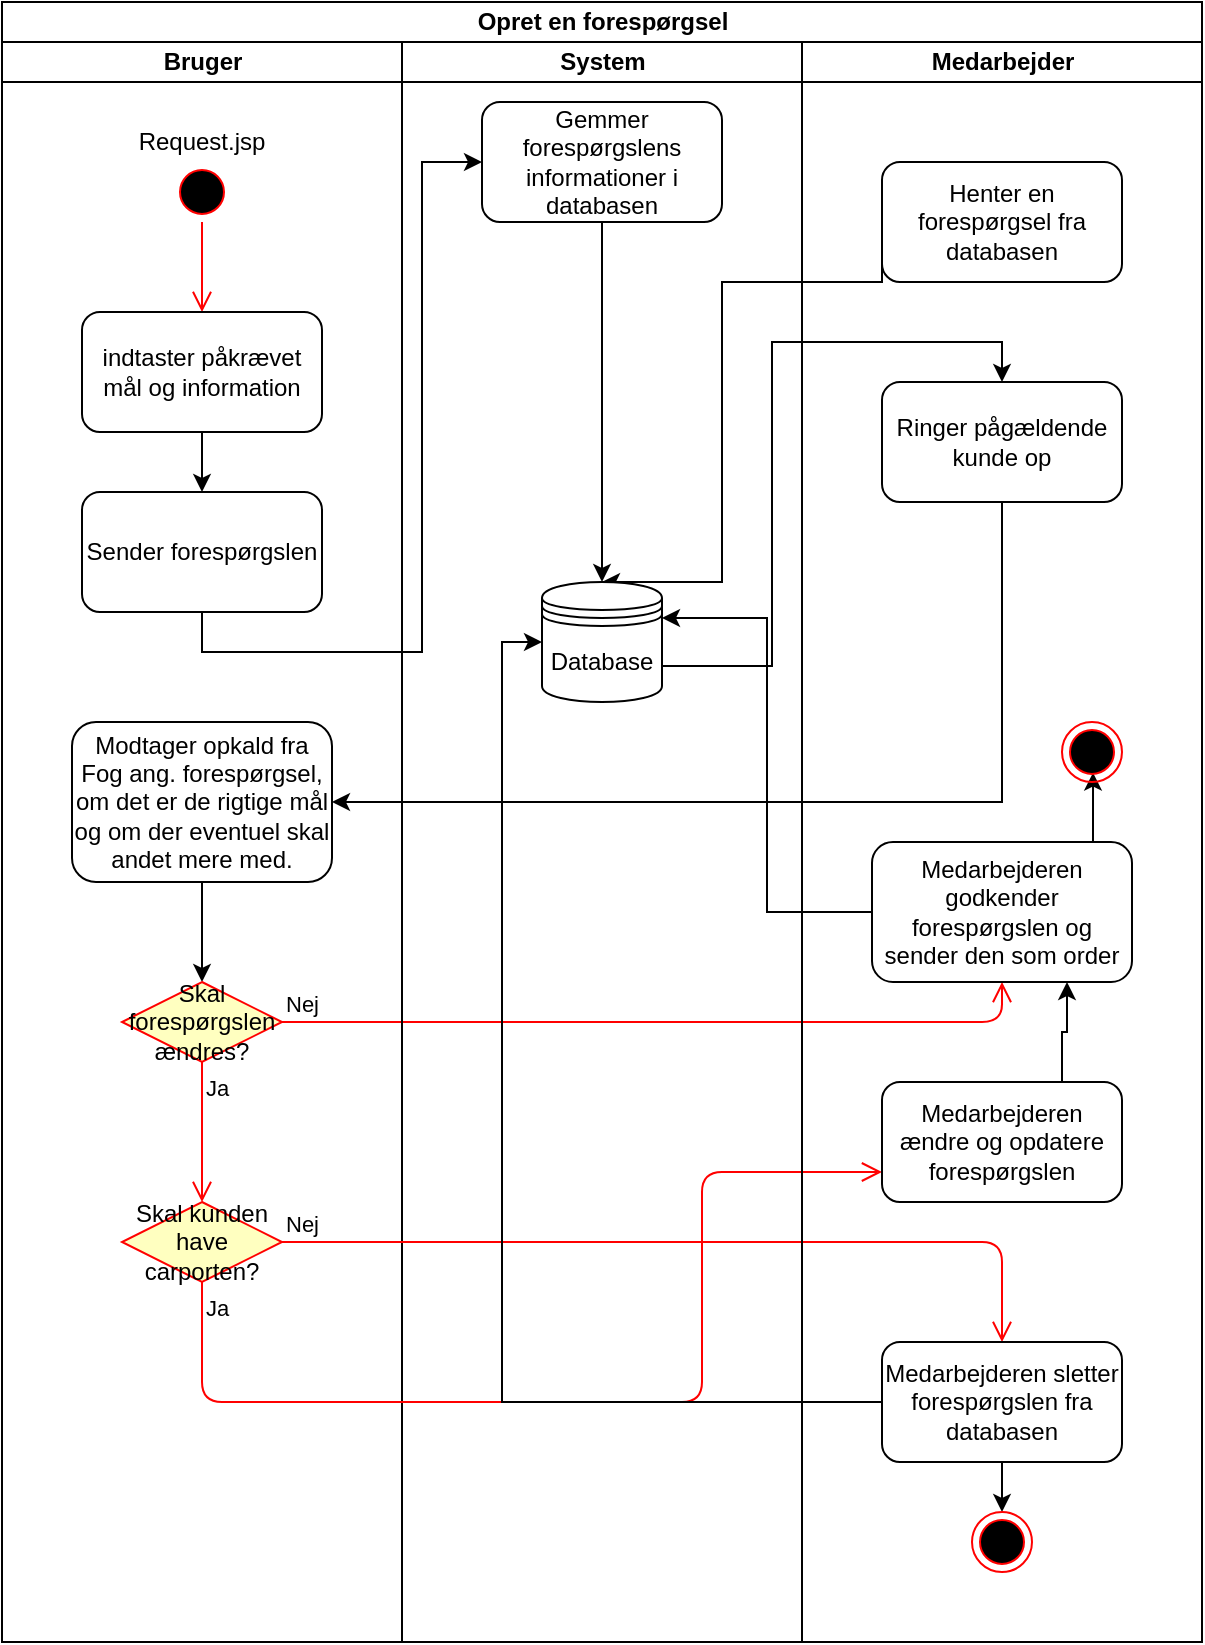 <mxfile version="10.6.7" type="github"><diagram name="Forespørgsel" id="0783ab3e-0a74-02c8-0abd-f7b4e66b4bec"><mxGraphModel dx="758" dy="442" grid="1" gridSize="10" guides="1" tooltips="1" connect="1" arrows="1" fold="1" page="1" pageScale="1" pageWidth="850" pageHeight="1100" background="#ffffff" math="0" shadow="0"><root><mxCell id="0"/><mxCell id="1" parent="0"/><mxCell id="tk5xBpMhYrktnEPrP3UA-16" value="Opret en forespørgsel" style="swimlane;html=1;childLayout=stackLayout;resizeParent=1;resizeParentMax=0;startSize=20;" parent="1" vertex="1"><mxGeometry x="120" y="40" width="600" height="820" as="geometry"/></mxCell><mxCell id="tk5xBpMhYrktnEPrP3UA-17" value="Bruger" style="swimlane;html=1;startSize=20;" parent="tk5xBpMhYrktnEPrP3UA-16" vertex="1"><mxGeometry y="20" width="200" height="800" as="geometry"/></mxCell><mxCell id="tk5xBpMhYrktnEPrP3UA-22" value="" style="ellipse;html=1;shape=startState;fillColor=#000000;strokeColor=#ff0000;" parent="tk5xBpMhYrktnEPrP3UA-17" vertex="1"><mxGeometry x="85" y="60" width="30" height="30" as="geometry"/></mxCell><mxCell id="tk5xBpMhYrktnEPrP3UA-23" value="" style="edgeStyle=orthogonalEdgeStyle;html=1;verticalAlign=bottom;endArrow=open;endSize=8;strokeColor=#ff0000;" parent="tk5xBpMhYrktnEPrP3UA-17" source="tk5xBpMhYrktnEPrP3UA-22" edge="1"><mxGeometry relative="1" as="geometry"><mxPoint x="100" y="135" as="targetPoint"/></mxGeometry></mxCell><mxCell id="tk5xBpMhYrktnEPrP3UA-24" value="Request.jsp&lt;br&gt;" style="text;html=1;strokeColor=none;fillColor=none;align=center;verticalAlign=middle;whiteSpace=wrap;rounded=0;" parent="tk5xBpMhYrktnEPrP3UA-17" vertex="1"><mxGeometry x="80" y="40" width="40" height="20" as="geometry"/></mxCell><mxCell id="tk5xBpMhYrktnEPrP3UA-42" style="edgeStyle=orthogonalEdgeStyle;rounded=0;orthogonalLoop=1;jettySize=auto;html=1;exitX=0.5;exitY=1;exitDx=0;exitDy=0;entryX=0.5;entryY=0;entryDx=0;entryDy=0;" parent="tk5xBpMhYrktnEPrP3UA-17" source="tk5xBpMhYrktnEPrP3UA-37" target="tk5xBpMhYrktnEPrP3UA-39" edge="1"><mxGeometry relative="1" as="geometry"/></mxCell><mxCell id="tk5xBpMhYrktnEPrP3UA-37" value="Modtager opkald fra Fog ang. forespørgsel, om det er de rigtige mål og om der eventuel skal andet mere med." style="rounded=1;whiteSpace=wrap;html=1;" parent="tk5xBpMhYrktnEPrP3UA-17" vertex="1"><mxGeometry x="35" y="340" width="130" height="80" as="geometry"/></mxCell><mxCell id="tk5xBpMhYrktnEPrP3UA-39" value="Skal forespørgslen ændres?" style="rhombus;whiteSpace=wrap;html=1;fillColor=#ffffc0;strokeColor=#ff0000;" parent="tk5xBpMhYrktnEPrP3UA-17" vertex="1"><mxGeometry x="60" y="470" width="80" height="40" as="geometry"/></mxCell><mxCell id="tk5xBpMhYrktnEPrP3UA-41" value="Ja&lt;br&gt;" style="edgeStyle=orthogonalEdgeStyle;html=1;align=left;verticalAlign=top;endArrow=open;endSize=8;strokeColor=#ff0000;entryX=0.5;entryY=0;entryDx=0;entryDy=0;" parent="tk5xBpMhYrktnEPrP3UA-17" source="tk5xBpMhYrktnEPrP3UA-39" target="tk5xBpMhYrktnEPrP3UA-48" edge="1"><mxGeometry x="-1" relative="1" as="geometry"><mxPoint x="75" y="590" as="targetPoint"/></mxGeometry></mxCell><mxCell id="tk5xBpMhYrktnEPrP3UA-48" value="Skal kunden have carporten?" style="rhombus;whiteSpace=wrap;html=1;fillColor=#ffffc0;strokeColor=#ff0000;" parent="tk5xBpMhYrktnEPrP3UA-17" vertex="1"><mxGeometry x="60" y="580" width="80" height="40" as="geometry"/></mxCell><mxCell id="tk5xBpMhYrktnEPrP3UA-34" style="edgeStyle=orthogonalEdgeStyle;rounded=0;orthogonalLoop=1;jettySize=auto;html=1;exitX=0;exitY=0.5;exitDx=0;exitDy=0;entryX=0.5;entryY=0;entryDx=0;entryDy=0;" parent="tk5xBpMhYrktnEPrP3UA-16" source="tk5xBpMhYrktnEPrP3UA-31" target="tk5xBpMhYrktnEPrP3UA-27" edge="1"><mxGeometry relative="1" as="geometry"><mxPoint x="340" y="260" as="targetPoint"/><Array as="points"><mxPoint x="440" y="140"/><mxPoint x="360" y="140"/><mxPoint x="360" y="290"/></Array></mxGeometry></mxCell><mxCell id="tk5xBpMhYrktnEPrP3UA-35" style="edgeStyle=orthogonalEdgeStyle;rounded=0;orthogonalLoop=1;jettySize=auto;html=1;exitX=1;exitY=0.7;exitDx=0;exitDy=0;entryX=0.5;entryY=0;entryDx=0;entryDy=0;" parent="tk5xBpMhYrktnEPrP3UA-16" source="tk5xBpMhYrktnEPrP3UA-27" target="tk5xBpMhYrktnEPrP3UA-36" edge="1"><mxGeometry relative="1" as="geometry"/></mxCell><mxCell id="tk5xBpMhYrktnEPrP3UA-38" style="edgeStyle=orthogonalEdgeStyle;rounded=0;orthogonalLoop=1;jettySize=auto;html=1;exitX=0.5;exitY=1;exitDx=0;exitDy=0;entryX=1;entryY=0.5;entryDx=0;entryDy=0;" parent="tk5xBpMhYrktnEPrP3UA-16" source="tk5xBpMhYrktnEPrP3UA-36" target="tk5xBpMhYrktnEPrP3UA-37" edge="1"><mxGeometry relative="1" as="geometry"/></mxCell><mxCell id="tk5xBpMhYrktnEPrP3UA-40" value="Nej" style="edgeStyle=orthogonalEdgeStyle;html=1;align=left;verticalAlign=bottom;endArrow=open;endSize=8;strokeColor=#ff0000;entryX=0.5;entryY=1;entryDx=0;entryDy=0;" parent="tk5xBpMhYrktnEPrP3UA-16" source="tk5xBpMhYrktnEPrP3UA-39" target="tk5xBpMhYrktnEPrP3UA-44" edge="1"><mxGeometry x="-1" relative="1" as="geometry"><mxPoint x="215" y="530" as="targetPoint"/></mxGeometry></mxCell><mxCell id="tk5xBpMhYrktnEPrP3UA-47" style="edgeStyle=orthogonalEdgeStyle;rounded=0;orthogonalLoop=1;jettySize=auto;html=1;exitX=0;exitY=0.5;exitDx=0;exitDy=0;entryX=1;entryY=0.3;entryDx=0;entryDy=0;" parent="tk5xBpMhYrktnEPrP3UA-16" source="tk5xBpMhYrktnEPrP3UA-44" target="tk5xBpMhYrktnEPrP3UA-27" edge="1"><mxGeometry relative="1" as="geometry"/></mxCell><mxCell id="tk5xBpMhYrktnEPrP3UA-18" value="System" style="swimlane;html=1;startSize=20;" parent="tk5xBpMhYrktnEPrP3UA-16" vertex="1"><mxGeometry x="200" y="20" width="200" height="800" as="geometry"/></mxCell><mxCell id="tk5xBpMhYrktnEPrP3UA-53" style="edgeStyle=orthogonalEdgeStyle;rounded=0;orthogonalLoop=1;jettySize=auto;html=1;exitX=0.5;exitY=1;exitDx=0;exitDy=0;entryX=0.5;entryY=0;entryDx=0;entryDy=0;" parent="tk5xBpMhYrktnEPrP3UA-18" source="tk5xBpMhYrktnEPrP3UA-26" target="tk5xBpMhYrktnEPrP3UA-27" edge="1"><mxGeometry relative="1" as="geometry"/></mxCell><mxCell id="tk5xBpMhYrktnEPrP3UA-26" value="Gemmer forespørgslens informationer i databasen" style="rounded=1;whiteSpace=wrap;html=1;" parent="tk5xBpMhYrktnEPrP3UA-18" vertex="1"><mxGeometry x="40" y="30" width="120" height="60" as="geometry"/></mxCell><mxCell id="tk5xBpMhYrktnEPrP3UA-27" value="Database" style="shape=datastore;whiteSpace=wrap;html=1;" parent="tk5xBpMhYrktnEPrP3UA-18" vertex="1"><mxGeometry x="70" y="270" width="60" height="60" as="geometry"/></mxCell><mxCell id="tk5xBpMhYrktnEPrP3UA-49" value="Nej" style="edgeStyle=orthogonalEdgeStyle;html=1;align=left;verticalAlign=bottom;endArrow=open;endSize=8;strokeColor=#ff0000;entryX=0.5;entryY=0;entryDx=0;entryDy=0;" parent="tk5xBpMhYrktnEPrP3UA-16" source="tk5xBpMhYrktnEPrP3UA-48" target="tk5xBpMhYrktnEPrP3UA-51" edge="1"><mxGeometry x="-1" relative="1" as="geometry"><mxPoint x="230" y="650" as="targetPoint"/></mxGeometry></mxCell><mxCell id="tk5xBpMhYrktnEPrP3UA-50" value="Ja&lt;br&gt;" style="edgeStyle=orthogonalEdgeStyle;html=1;align=left;verticalAlign=top;endArrow=open;endSize=8;strokeColor=#ff0000;" parent="tk5xBpMhYrktnEPrP3UA-16" source="tk5xBpMhYrktnEPrP3UA-48" edge="1"><mxGeometry x="-1" relative="1" as="geometry"><mxPoint x="440" y="585" as="targetPoint"/><Array as="points"><mxPoint x="100" y="700"/><mxPoint x="350" y="700"/><mxPoint x="350" y="585"/></Array></mxGeometry></mxCell><mxCell id="gH3ekwSCteHVsy6uevAm-1" style="edgeStyle=orthogonalEdgeStyle;rounded=0;orthogonalLoop=1;jettySize=auto;html=1;exitX=0;exitY=0.5;exitDx=0;exitDy=0;entryX=0;entryY=0.5;entryDx=0;entryDy=0;" parent="tk5xBpMhYrktnEPrP3UA-16" source="tk5xBpMhYrktnEPrP3UA-51" target="tk5xBpMhYrktnEPrP3UA-27" edge="1"><mxGeometry relative="1" as="geometry"/></mxCell><mxCell id="tk5xBpMhYrktnEPrP3UA-19" value="Medarbejder" style="swimlane;html=1;startSize=20;" parent="tk5xBpMhYrktnEPrP3UA-16" vertex="1"><mxGeometry x="400" y="20" width="200" height="800" as="geometry"/></mxCell><mxCell id="tk5xBpMhYrktnEPrP3UA-31" value="Henter en forespørgsel fra databasen" style="rounded=1;whiteSpace=wrap;html=1;" parent="tk5xBpMhYrktnEPrP3UA-19" vertex="1"><mxGeometry x="40" y="60" width="120" height="60" as="geometry"/></mxCell><mxCell id="tk5xBpMhYrktnEPrP3UA-36" value="Ringer pågældende kunde op" style="rounded=1;whiteSpace=wrap;html=1;" parent="tk5xBpMhYrktnEPrP3UA-19" vertex="1"><mxGeometry x="40" y="170" width="120" height="60" as="geometry"/></mxCell><mxCell id="gH3ekwSCteHVsy6uevAm-4" style="edgeStyle=orthogonalEdgeStyle;rounded=0;orthogonalLoop=1;jettySize=auto;html=1;exitX=0.75;exitY=0;exitDx=0;exitDy=0;entryX=0.75;entryY=1;entryDx=0;entryDy=0;" parent="tk5xBpMhYrktnEPrP3UA-19" source="tk5xBpMhYrktnEPrP3UA-43" target="tk5xBpMhYrktnEPrP3UA-44" edge="1"><mxGeometry relative="1" as="geometry"/></mxCell><mxCell id="tk5xBpMhYrktnEPrP3UA-43" value="Medarbejderen ændre og opdatere forespørgslen" style="rounded=1;whiteSpace=wrap;html=1;" parent="tk5xBpMhYrktnEPrP3UA-19" vertex="1"><mxGeometry x="40" y="520" width="120" height="60" as="geometry"/></mxCell><mxCell id="gH3ekwSCteHVsy6uevAm-6" style="edgeStyle=orthogonalEdgeStyle;rounded=0;orthogonalLoop=1;jettySize=auto;html=1;exitX=0.75;exitY=0;exitDx=0;exitDy=0;entryX=0.517;entryY=0.844;entryDx=0;entryDy=0;entryPerimeter=0;" parent="tk5xBpMhYrktnEPrP3UA-19" source="tk5xBpMhYrktnEPrP3UA-44" target="gH3ekwSCteHVsy6uevAm-5" edge="1"><mxGeometry relative="1" as="geometry"/></mxCell><mxCell id="tk5xBpMhYrktnEPrP3UA-44" value="Medarbejderen godkender forespørgslen og sender den som order" style="rounded=1;whiteSpace=wrap;html=1;" parent="tk5xBpMhYrktnEPrP3UA-19" vertex="1"><mxGeometry x="35" y="400" width="130" height="70" as="geometry"/></mxCell><mxCell id="gH3ekwSCteHVsy6uevAm-3" style="edgeStyle=orthogonalEdgeStyle;rounded=0;orthogonalLoop=1;jettySize=auto;html=1;exitX=0.5;exitY=1;exitDx=0;exitDy=0;entryX=0.5;entryY=0;entryDx=0;entryDy=0;" parent="tk5xBpMhYrktnEPrP3UA-19" source="tk5xBpMhYrktnEPrP3UA-51" target="gH3ekwSCteHVsy6uevAm-2" edge="1"><mxGeometry relative="1" as="geometry"/></mxCell><mxCell id="tk5xBpMhYrktnEPrP3UA-51" value="Medarbejderen sletter forespørgslen fra databasen" style="rounded=1;whiteSpace=wrap;html=1;" parent="tk5xBpMhYrktnEPrP3UA-19" vertex="1"><mxGeometry x="40" y="650" width="120" height="60" as="geometry"/></mxCell><mxCell id="gH3ekwSCteHVsy6uevAm-2" value="" style="ellipse;html=1;shape=endState;fillColor=#000000;strokeColor=#ff0000;" parent="tk5xBpMhYrktnEPrP3UA-19" vertex="1"><mxGeometry x="85" y="735" width="30" height="30" as="geometry"/></mxCell><mxCell id="gH3ekwSCteHVsy6uevAm-5" value="" style="ellipse;html=1;shape=endState;fillColor=#000000;strokeColor=#ff0000;" parent="tk5xBpMhYrktnEPrP3UA-19" vertex="1"><mxGeometry x="130" y="340" width="30" height="30" as="geometry"/></mxCell><mxCell id="tk5xBpMhYrktnEPrP3UA-25" style="edgeStyle=orthogonalEdgeStyle;rounded=0;orthogonalLoop=1;jettySize=auto;html=1;exitX=0.5;exitY=1;exitDx=0;exitDy=0;entryX=0.5;entryY=0;entryDx=0;entryDy=0;" parent="1" source="tk5xBpMhYrktnEPrP3UA-20" target="tk5xBpMhYrktnEPrP3UA-21" edge="1"><mxGeometry relative="1" as="geometry"/></mxCell><mxCell id="tk5xBpMhYrktnEPrP3UA-20" value="indtaster påkrævet mål og information" style="rounded=1;whiteSpace=wrap;html=1;" parent="1" vertex="1"><mxGeometry x="160" y="195" width="120" height="60" as="geometry"/></mxCell><mxCell id="tk5xBpMhYrktnEPrP3UA-33" style="edgeStyle=orthogonalEdgeStyle;rounded=0;orthogonalLoop=1;jettySize=auto;html=1;exitX=0.5;exitY=1;exitDx=0;exitDy=0;entryX=0;entryY=0.5;entryDx=0;entryDy=0;" parent="1" source="tk5xBpMhYrktnEPrP3UA-21" target="tk5xBpMhYrktnEPrP3UA-26" edge="1"><mxGeometry relative="1" as="geometry"><Array as="points"><mxPoint x="220" y="365"/><mxPoint x="330" y="365"/><mxPoint x="330" y="120"/></Array></mxGeometry></mxCell><mxCell id="tk5xBpMhYrktnEPrP3UA-21" value="Sender forespørgslen" style="rounded=1;whiteSpace=wrap;html=1;" parent="1" vertex="1"><mxGeometry x="160" y="285" width="120" height="60" as="geometry"/></mxCell></root></mxGraphModel></diagram><diagram id="dEkSWe6LEydojTXP2Nc0" name="login/registrer"><mxGraphModel dx="758" dy="442" grid="1" gridSize="10" guides="1" tooltips="1" connect="1" arrows="1" fold="1" page="1" pageScale="1" pageWidth="850" pageHeight="1100" math="0" shadow="0"><root><mxCell id="C6AvJRVk_SMWSi8XdlQ--0"/><mxCell id="C6AvJRVk_SMWSi8XdlQ--1" parent="C6AvJRVk_SMWSi8XdlQ--0"/><mxCell id="C6AvJRVk_SMWSi8XdlQ--2" value="Login/Registrer" style="swimlane;html=1;childLayout=stackLayout;resizeParent=1;resizeParentMax=0;startSize=20;" parent="C6AvJRVk_SMWSi8XdlQ--1" vertex="1"><mxGeometry x="200" y="40" width="530" height="560" as="geometry"/></mxCell><mxCell id="9jgnLKbISBbubTqOAiZK-9" style="edgeStyle=orthogonalEdgeStyle;rounded=0;orthogonalLoop=1;jettySize=auto;html=1;exitX=1;exitY=0.5;exitDx=0;exitDy=0;entryX=0.5;entryY=0;entryDx=0;entryDy=0;strokeColor=#009900;" parent="C6AvJRVk_SMWSi8XdlQ--2" source="9jgnLKbISBbubTqOAiZK-0" target="9jgnLKbISBbubTqOAiZK-6" edge="1"><mxGeometry relative="1" as="geometry"/></mxCell><mxCell id="9jgnLKbISBbubTqOAiZK-8" value="Ja" style="edgeStyle=orthogonalEdgeStyle;html=1;align=left;verticalAlign=top;endArrow=open;endSize=8;strokeColor=#009900;entryX=1;entryY=0.5;entryDx=0;entryDy=0;" parent="C6AvJRVk_SMWSi8XdlQ--2" source="9jgnLKbISBbubTqOAiZK-6" target="9jgnLKbISBbubTqOAiZK-10" edge="1"><mxGeometry x="-0.775" y="-20" relative="1" as="geometry"><mxPoint x="310" y="250" as="targetPoint"/><Array as="points"><mxPoint x="290" y="220"/><mxPoint x="290" y="410"/></Array><mxPoint as="offset"/></mxGeometry></mxCell><mxCell id="9jgnLKbISBbubTqOAiZK-7" value="Nej" style="edgeStyle=orthogonalEdgeStyle;html=1;align=left;verticalAlign=bottom;endArrow=open;endSize=8;strokeColor=#ff0000;entryX=1;entryY=0.5;entryDx=0;entryDy=0;" parent="C6AvJRVk_SMWSi8XdlQ--2" source="9jgnLKbISBbubTqOAiZK-6" target="9jgnLKbISBbubTqOAiZK-11" edge="1"><mxGeometry x="-1" relative="1" as="geometry"><mxPoint x="450" y="170" as="targetPoint"/><Array as="points"><mxPoint x="460" y="210"/><mxPoint x="460" y="240"/><mxPoint x="273" y="240"/><mxPoint x="273" y="500"/></Array></mxGeometry></mxCell><mxCell id="C6AvJRVk_SMWSi8XdlQ--3" value="Bruger" style="swimlane;html=1;startSize=20;" parent="C6AvJRVk_SMWSi8XdlQ--2" vertex="1"><mxGeometry y="20" width="260" height="540" as="geometry"/></mxCell><mxCell id="OKRtVz4sHj33el8cA37P-0" value="" style="ellipse;html=1;shape=startState;fillColor=#000000;strokeColor=#ff0000;" parent="C6AvJRVk_SMWSi8XdlQ--3" vertex="1"><mxGeometry x="115" y="50" width="30" height="30" as="geometry"/></mxCell><mxCell id="OKRtVz4sHj33el8cA37P-1" value="" style="edgeStyle=orthogonalEdgeStyle;html=1;verticalAlign=bottom;endArrow=open;endSize=8;strokeColor=#ff0000;entryX=0.5;entryY=0;entryDx=0;entryDy=0;" parent="C6AvJRVk_SMWSi8XdlQ--3" source="OKRtVz4sHj33el8cA37P-0" target="OKRtVz4sHj33el8cA37P-4" edge="1"><mxGeometry relative="1" as="geometry"><mxPoint x="100" y="110" as="targetPoint"/></mxGeometry></mxCell><mxCell id="OKRtVz4sHj33el8cA37P-2" value="Index.jsp" style="text;html=1;strokeColor=none;fillColor=none;align=center;verticalAlign=middle;whiteSpace=wrap;rounded=0;" parent="C6AvJRVk_SMWSi8XdlQ--3" vertex="1"><mxGeometry x="110" y="30" width="40" height="20" as="geometry"/></mxCell><mxCell id="OKRtVz4sHj33el8cA37P-4" value="Allerede Bruger?" style="rhombus;whiteSpace=wrap;html=1;fillColor=#ffffc0;strokeColor=#ff0000;" parent="C6AvJRVk_SMWSi8XdlQ--3" vertex="1"><mxGeometry x="90" y="110" width="80" height="40" as="geometry"/></mxCell><mxCell id="OKRtVz4sHj33el8cA37P-5" value="Nej&lt;br&gt;" style="edgeStyle=orthogonalEdgeStyle;html=1;align=left;verticalAlign=bottom;endArrow=open;endSize=8;strokeColor=#ff0000;entryX=0;entryY=0.5;entryDx=0;entryDy=0;" parent="C6AvJRVk_SMWSi8XdlQ--3" source="OKRtVz4sHj33el8cA37P-4" target="9jgnLKbISBbubTqOAiZK-1" edge="1"><mxGeometry x="-1" relative="1" as="geometry"><mxPoint x="190" y="150" as="targetPoint"/><Array as="points"><mxPoint x="230" y="130"/><mxPoint x="230" y="260"/><mxPoint x="40" y="260"/><mxPoint x="40" y="300"/></Array></mxGeometry></mxCell><mxCell id="OKRtVz4sHj33el8cA37P-6" value="Ja" style="edgeStyle=orthogonalEdgeStyle;html=1;align=left;verticalAlign=top;endArrow=open;endSize=8;strokeColor=#009900;entryX=0;entryY=0.5;entryDx=0;entryDy=0;" parent="C6AvJRVk_SMWSi8XdlQ--3" source="OKRtVz4sHj33el8cA37P-4" target="9jgnLKbISBbubTqOAiZK-0" edge="1"><mxGeometry x="-0.702" y="-20" relative="1" as="geometry"><mxPoint x="50" y="230" as="targetPoint"/><Array as="points"><mxPoint x="20" y="130"/><mxPoint x="20" y="210"/></Array><mxPoint as="offset"/></mxGeometry></mxCell><mxCell id="9jgnLKbISBbubTqOAiZK-0" value="Indtaster email og adgangskode" style="rounded=1;whiteSpace=wrap;html=1;" parent="C6AvJRVk_SMWSi8XdlQ--3" vertex="1"><mxGeometry x="70" y="180" width="120" height="60" as="geometry"/></mxCell><mxCell id="9jgnLKbISBbubTqOAiZK-1" value="Indtaster ønsker mail og ønskede adgangskode" style="rounded=1;whiteSpace=wrap;html=1;" parent="C6AvJRVk_SMWSi8XdlQ--3" vertex="1"><mxGeometry x="70" y="270" width="120" height="60" as="geometry"/></mxCell><mxCell id="5kghdasA_RYy8E3XXv1h-0" style="edgeStyle=orthogonalEdgeStyle;rounded=0;orthogonalLoop=1;jettySize=auto;html=1;exitX=0;exitY=0.5;exitDx=0;exitDy=0;entryX=1;entryY=0.5;entryDx=0;entryDy=0;strokeColor=#000000;" edge="1" parent="C6AvJRVk_SMWSi8XdlQ--3" source="9jgnLKbISBbubTqOAiZK-10" target="xwvREgE_fNVQgOO0tiNO-10"><mxGeometry relative="1" as="geometry"/></mxCell><mxCell id="9jgnLKbISBbubTqOAiZK-10" value="Sendes til request.jsp" style="rounded=1;whiteSpace=wrap;html=1;" parent="C6AvJRVk_SMWSi8XdlQ--3" vertex="1"><mxGeometry x="70" y="360" width="120" height="60" as="geometry"/></mxCell><mxCell id="xwvREgE_fNVQgOO0tiNO-0" style="edgeStyle=orthogonalEdgeStyle;rounded=0;orthogonalLoop=1;jettySize=auto;html=1;exitX=0;exitY=0.5;exitDx=0;exitDy=0;entryX=0;entryY=0.75;entryDx=0;entryDy=0;" parent="C6AvJRVk_SMWSi8XdlQ--3" source="9jgnLKbISBbubTqOAiZK-11" target="9jgnLKbISBbubTqOAiZK-0" edge="1"><mxGeometry relative="1" as="geometry"><Array as="points"><mxPoint x="20" y="480"/><mxPoint x="20" y="225"/></Array></mxGeometry></mxCell><mxCell id="xwvREgE_fNVQgOO0tiNO-9" style="edgeStyle=orthogonalEdgeStyle;rounded=0;orthogonalLoop=1;jettySize=auto;html=1;exitX=0;exitY=0.5;exitDx=0;exitDy=0;entryX=0;entryY=0.75;entryDx=0;entryDy=0;strokeColor=#000000;" parent="C6AvJRVk_SMWSi8XdlQ--3" source="9jgnLKbISBbubTqOAiZK-11" target="9jgnLKbISBbubTqOAiZK-1" edge="1"><mxGeometry relative="1" as="geometry"><Array as="points"><mxPoint x="20" y="480"/><mxPoint x="20" y="315"/></Array></mxGeometry></mxCell><mxCell id="9jgnLKbISBbubTqOAiZK-11" value="Error besked" style="rounded=1;whiteSpace=wrap;html=1;" parent="C6AvJRVk_SMWSi8XdlQ--3" vertex="1"><mxGeometry x="70" y="450" width="120" height="60" as="geometry"/></mxCell><mxCell id="xwvREgE_fNVQgOO0tiNO-10" value="" style="ellipse;html=1;shape=endState;fillColor=#000000;strokeColor=#ff0000;" parent="C6AvJRVk_SMWSi8XdlQ--3" vertex="1"><mxGeometry x="30" y="375" width="30" height="30" as="geometry"/></mxCell><mxCell id="C6AvJRVk_SMWSi8XdlQ--4" value="System&lt;br&gt;" style="swimlane;html=1;startSize=20;" parent="C6AvJRVk_SMWSi8XdlQ--2" vertex="1"><mxGeometry x="260" y="20" width="270" height="540" as="geometry"/></mxCell><mxCell id="9jgnLKbISBbubTqOAiZK-6" value="er email og kode rigtig?&amp;nbsp;" style="rhombus;whiteSpace=wrap;html=1;fillColor=#ffffc0;strokeColor=#ff0000;" parent="C6AvJRVk_SMWSi8XdlQ--4" vertex="1"><mxGeometry x="95" y="170" width="80" height="40" as="geometry"/></mxCell><mxCell id="xwvREgE_fNVQgOO0tiNO-1" value="Eksistere email allerede?" style="rhombus;whiteSpace=wrap;html=1;fillColor=#ffffc0;strokeColor=#ff0000;" parent="C6AvJRVk_SMWSi8XdlQ--4" vertex="1"><mxGeometry x="95" y="260" width="80" height="40" as="geometry"/></mxCell><mxCell id="xwvREgE_fNVQgOO0tiNO-3" value="Nej" style="edgeStyle=orthogonalEdgeStyle;html=1;align=left;verticalAlign=top;endArrow=open;endSize=8;strokeColor=#009900;entryX=0.5;entryY=0;entryDx=0;entryDy=0;" parent="C6AvJRVk_SMWSi8XdlQ--4" source="xwvREgE_fNVQgOO0tiNO-1" target="xwvREgE_fNVQgOO0tiNO-6" edge="1"><mxGeometry x="-1" relative="1" as="geometry"><mxPoint x="85" y="360" as="targetPoint"/></mxGeometry></mxCell><mxCell id="xwvREgE_fNVQgOO0tiNO-6" value="Oprettes i databasen&lt;br&gt;" style="rounded=1;whiteSpace=wrap;html=1;" parent="C6AvJRVk_SMWSi8XdlQ--4" vertex="1"><mxGeometry x="75" y="410" width="120" height="60" as="geometry"/></mxCell><mxCell id="xwvREgE_fNVQgOO0tiNO-2" value="Ja&lt;br&gt;" style="edgeStyle=orthogonalEdgeStyle;html=1;align=left;verticalAlign=bottom;endArrow=open;endSize=8;strokeColor=#ff0000;entryX=1;entryY=0.75;entryDx=0;entryDy=0;" parent="C6AvJRVk_SMWSi8XdlQ--2" source="xwvREgE_fNVQgOO0tiNO-1" target="9jgnLKbISBbubTqOAiZK-11" edge="1"><mxGeometry x="-0.868" relative="1" as="geometry"><mxPoint x="485" y="300" as="targetPoint"/><mxPoint as="offset"/></mxGeometry></mxCell><mxCell id="xwvREgE_fNVQgOO0tiNO-7" style="edgeStyle=orthogonalEdgeStyle;rounded=0;orthogonalLoop=1;jettySize=auto;html=1;exitX=0;exitY=0.5;exitDx=0;exitDy=0;entryX=1;entryY=0.75;entryDx=0;entryDy=0;strokeColor=#000000;" parent="C6AvJRVk_SMWSi8XdlQ--2" source="xwvREgE_fNVQgOO0tiNO-6" target="9jgnLKbISBbubTqOAiZK-10" edge="1"><mxGeometry relative="1" as="geometry"><Array as="points"><mxPoint x="290" y="460"/><mxPoint x="290" y="425"/></Array></mxGeometry></mxCell><mxCell id="xwvREgE_fNVQgOO0tiNO-8" style="edgeStyle=orthogonalEdgeStyle;rounded=0;orthogonalLoop=1;jettySize=auto;html=1;exitX=1;exitY=0.5;exitDx=0;exitDy=0;entryX=0.5;entryY=0;entryDx=0;entryDy=0;strokeColor=#000000;" parent="C6AvJRVk_SMWSi8XdlQ--2" source="9jgnLKbISBbubTqOAiZK-1" target="xwvREgE_fNVQgOO0tiNO-1" edge="1"><mxGeometry relative="1" as="geometry"><Array as="points"><mxPoint x="310" y="320"/><mxPoint x="310" y="260"/><mxPoint x="395" y="260"/></Array></mxGeometry></mxCell></root></mxGraphModel></diagram><diagram id="pQUpHkvpwZzUIrb-zXNx" name="Header"><mxGraphModel dx="758" dy="442" grid="1" gridSize="10" guides="1" tooltips="1" connect="1" arrows="1" fold="1" page="1" pageScale="1" pageWidth="850" pageHeight="1100" math="0" shadow="0"><root><mxCell id="tTfx9sHhn6OKLC1v3bfA-0"/><mxCell id="tTfx9sHhn6OKLC1v3bfA-1" parent="tTfx9sHhn6OKLC1v3bfA-0"/><mxCell id="tTfx9sHhn6OKLC1v3bfA-2" value="Header&lt;br&gt;" style="swimlane;html=1;childLayout=stackLayout;resizeParent=1;resizeParentMax=0;startSize=20;" vertex="1" parent="tTfx9sHhn6OKLC1v3bfA-1"><mxGeometry x="190" y="80" width="500" height="480" as="geometry"/></mxCell><mxCell id="tTfx9sHhn6OKLC1v3bfA-3" value="Lane 1" style="swimlane;html=1;startSize=20;" vertex="1" parent="tTfx9sHhn6OKLC1v3bfA-2"><mxGeometry y="20" width="500" height="460" as="geometry"/></mxCell><mxCell id="qOD6clRQwhdx5hsckzBh-10" style="edgeStyle=orthogonalEdgeStyle;rounded=0;orthogonalLoop=1;jettySize=auto;html=1;exitX=0.5;exitY=1;exitDx=0;exitDy=0;strokeColor=#000000;" edge="1" parent="tTfx9sHhn6OKLC1v3bfA-3" source="qOD6clRQwhdx5hsckzBh-1" target="qOD6clRQwhdx5hsckzBh-9"><mxGeometry relative="1" as="geometry"/></mxCell><mxCell id="qOD6clRQwhdx5hsckzBh-11" style="edgeStyle=orthogonalEdgeStyle;rounded=0;orthogonalLoop=1;jettySize=auto;html=1;exitX=1;exitY=0.5;exitDx=0;exitDy=0;entryX=0;entryY=0.5;entryDx=0;entryDy=0;strokeColor=#000000;" edge="1" parent="tTfx9sHhn6OKLC1v3bfA-3" source="qOD6clRQwhdx5hsckzBh-1" target="qOD6clRQwhdx5hsckzBh-7"><mxGeometry relative="1" as="geometry"/></mxCell><mxCell id="qOD6clRQwhdx5hsckzBh-12" style="edgeStyle=orthogonalEdgeStyle;rounded=0;orthogonalLoop=1;jettySize=auto;html=1;exitX=0.5;exitY=0;exitDx=0;exitDy=0;entryX=0.5;entryY=1;entryDx=0;entryDy=0;strokeColor=#000000;" edge="1" parent="tTfx9sHhn6OKLC1v3bfA-3" source="qOD6clRQwhdx5hsckzBh-1" target="qOD6clRQwhdx5hsckzBh-2"><mxGeometry relative="1" as="geometry"/></mxCell><mxCell id="qOD6clRQwhdx5hsckzBh-13" style="edgeStyle=orthogonalEdgeStyle;rounded=0;orthogonalLoop=1;jettySize=auto;html=1;exitX=0;exitY=0.5;exitDx=0;exitDy=0;strokeColor=#000000;" edge="1" parent="tTfx9sHhn6OKLC1v3bfA-3" source="qOD6clRQwhdx5hsckzBh-1" target="qOD6clRQwhdx5hsckzBh-5"><mxGeometry relative="1" as="geometry"/></mxCell><mxCell id="qOD6clRQwhdx5hsckzBh-1" value="Navigationsbar" style="rounded=1;whiteSpace=wrap;html=1;" vertex="1" parent="tTfx9sHhn6OKLC1v3bfA-3"><mxGeometry x="190" y="200" width="120" height="60" as="geometry"/></mxCell><mxCell id="qOD6clRQwhdx5hsckzBh-2" value="Firma ikon: request.jsp" style="rounded=1;whiteSpace=wrap;html=1;" vertex="1" parent="tTfx9sHhn6OKLC1v3bfA-3"><mxGeometry x="190" y="60" width="120" height="60" as="geometry"/></mxCell><mxCell id="qOD6clRQwhdx5hsckzBh-4" value="Logget ind&lt;br&gt;" style="text;html=1;resizable=0;points=[];autosize=1;align=left;verticalAlign=top;spacingTop=-4;" vertex="1" parent="tTfx9sHhn6OKLC1v3bfA-3"><mxGeometry x="215" y="34" width="70" height="20" as="geometry"/></mxCell><mxCell id="qOD6clRQwhdx5hsckzBh-5" value="Forespørgsel: request.jsp" style="rounded=1;whiteSpace=wrap;html=1;" vertex="1" parent="tTfx9sHhn6OKLC1v3bfA-3"><mxGeometry x="20" y="200" width="120" height="60" as="geometry"/></mxCell><mxCell id="qOD6clRQwhdx5hsckzBh-7" value="Ordre: order.jsp" style="rounded=1;whiteSpace=wrap;html=1;" vertex="1" parent="tTfx9sHhn6OKLC1v3bfA-3"><mxGeometry x="360" y="200" width="120" height="60" as="geometry"/></mxCell><mxCell id="qOD6clRQwhdx5hsckzBh-9" value="Log ud: index.jsp" style="rounded=1;whiteSpace=wrap;html=1;" vertex="1" parent="tTfx9sHhn6OKLC1v3bfA-3"><mxGeometry x="190" y="340" width="120" height="60" as="geometry"/></mxCell><mxCell id="qOD6clRQwhdx5hsckzBh-6" value="Logget ind" style="text;html=1;resizable=0;points=[];autosize=1;align=left;verticalAlign=top;spacingTop=-4;" vertex="1" parent="tTfx9sHhn6OKLC1v3bfA-1"><mxGeometry x="235" y="271" width="70" height="20" as="geometry"/></mxCell><mxCell id="qOD6clRQwhdx5hsckzBh-8" value="Logget ind" style="text;html=1;resizable=0;points=[];autosize=1;align=left;verticalAlign=top;spacingTop=-4;" vertex="1" parent="tTfx9sHhn6OKLC1v3bfA-1"><mxGeometry x="575" y="271" width="70" height="20" as="geometry"/></mxCell><mxCell id="qOD6clRQwhdx5hsckzBh-14" value="Logget ind" style="text;html=1;resizable=0;points=[];autosize=1;align=left;verticalAlign=top;spacingTop=-4;" vertex="1" parent="tTfx9sHhn6OKLC1v3bfA-1"><mxGeometry x="405" y="508" width="70" height="20" as="geometry"/></mxCell></root></mxGraphModel></diagram><diagram id="n0Ig5UnZmqEYHGHkLjE_" name="Ordre Bruger"><mxGraphModel dx="632" dy="368" grid="1" gridSize="10" guides="1" tooltips="1" connect="1" arrows="1" fold="1" page="1" pageScale="1" pageWidth="850" pageHeight="1100" math="0" shadow="0"><root><mxCell id="4IUJn4T0JRVwaAtuRoTq-0"/><mxCell id="4IUJn4T0JRVwaAtuRoTq-1" parent="4IUJn4T0JRVwaAtuRoTq-0"/><mxCell id="7NXsMtYBTQ7ptnOWNm1A-4" value="Ordre for Bruger" style="swimlane;html=1;childLayout=stackLayout;resizeParent=1;resizeParentMax=0;startSize=20;" vertex="1" parent="4IUJn4T0JRVwaAtuRoTq-1"><mxGeometry x="220" y="50" width="400" height="380" as="geometry"/></mxCell><mxCell id="7NXsMtYBTQ7ptnOWNm1A-5" value="Bruger" style="swimlane;html=1;startSize=20;" vertex="1" parent="7NXsMtYBTQ7ptnOWNm1A-4"><mxGeometry y="20" width="200" height="360" as="geometry"/></mxCell><mxCell id="7NXsMtYBTQ7ptnOWNm1A-12" value="Brugeren trykker på vis ordre" style="rounded=1;whiteSpace=wrap;html=1;" vertex="1" parent="7NXsMtYBTQ7ptnOWNm1A-5"><mxGeometry x="40" y="110" width="120" height="60" as="geometry"/></mxCell><mxCell id="7NXsMtYBTQ7ptnOWNm1A-6" value="System" style="swimlane;html=1;startSize=20;" vertex="1" parent="7NXsMtYBTQ7ptnOWNm1A-4"><mxGeometry x="200" y="20" width="200" height="360" as="geometry"/></mxCell><mxCell id="7NXsMtYBTQ7ptnOWNm1A-11" value="Ordre.jsp" style="text;html=1;resizable=0;points=[];autosize=1;align=left;verticalAlign=top;spacingTop=-4;" vertex="1" parent="7NXsMtYBTQ7ptnOWNm1A-6"><mxGeometry x="70" y="30" width="60" height="20" as="geometry"/></mxCell><mxCell id="7NXsMtYBTQ7ptnOWNm1A-8" value="" style="ellipse;html=1;shape=startState;fillColor=#000000;strokeColor=#ff0000;" vertex="1" parent="7NXsMtYBTQ7ptnOWNm1A-6"><mxGeometry x="85" y="50" width="30" height="30" as="geometry"/></mxCell><mxCell id="7NXsMtYBTQ7ptnOWNm1A-10" value="Systemet henter alle brugerens ordre fra databasen" style="rounded=0;whiteSpace=wrap;html=1;" vertex="1" parent="7NXsMtYBTQ7ptnOWNm1A-6"><mxGeometry x="40" y="110" width="120" height="60" as="geometry"/></mxCell><mxCell id="7NXsMtYBTQ7ptnOWNm1A-9" value="" style="edgeStyle=orthogonalEdgeStyle;html=1;verticalAlign=bottom;endArrow=open;endSize=8;strokeColor=#ff0000;entryX=0.5;entryY=0;entryDx=0;entryDy=0;" edge="1" source="7NXsMtYBTQ7ptnOWNm1A-8" parent="7NXsMtYBTQ7ptnOWNm1A-6" target="7NXsMtYBTQ7ptnOWNm1A-10"><mxGeometry relative="1" as="geometry"><mxPoint x="-140" y="60" as="targetPoint"/></mxGeometry></mxCell><mxCell id="7NXsMtYBTQ7ptnOWNm1A-17" style="edgeStyle=orthogonalEdgeStyle;rounded=0;orthogonalLoop=1;jettySize=auto;html=1;exitX=0.5;exitY=1;exitDx=0;exitDy=0;entryX=0.5;entryY=0;entryDx=0;entryDy=0;strokeColor=#000000;" edge="1" parent="7NXsMtYBTQ7ptnOWNm1A-6" source="7NXsMtYBTQ7ptnOWNm1A-13" target="7NXsMtYBTQ7ptnOWNm1A-16"><mxGeometry relative="1" as="geometry"/></mxCell><mxCell id="7NXsMtYBTQ7ptnOWNm1A-13" value="Generere styklisten og tegning ud fra ordren" style="rounded=1;whiteSpace=wrap;html=1;" vertex="1" parent="7NXsMtYBTQ7ptnOWNm1A-6"><mxGeometry x="40" y="220" width="120" height="60" as="geometry"/></mxCell><mxCell id="7NXsMtYBTQ7ptnOWNm1A-16" value="" style="ellipse;html=1;shape=endState;fillColor=#000000;strokeColor=#ff0000;" vertex="1" parent="7NXsMtYBTQ7ptnOWNm1A-6"><mxGeometry x="85" y="310" width="30" height="30" as="geometry"/></mxCell><mxCell id="7NXsMtYBTQ7ptnOWNm1A-14" style="edgeStyle=orthogonalEdgeStyle;rounded=0;orthogonalLoop=1;jettySize=auto;html=1;exitX=0;exitY=0.5;exitDx=0;exitDy=0;entryX=1;entryY=0.5;entryDx=0;entryDy=0;strokeColor=#000000;" edge="1" parent="7NXsMtYBTQ7ptnOWNm1A-4" source="7NXsMtYBTQ7ptnOWNm1A-10" target="7NXsMtYBTQ7ptnOWNm1A-12"><mxGeometry relative="1" as="geometry"/></mxCell><mxCell id="7NXsMtYBTQ7ptnOWNm1A-15" style="edgeStyle=orthogonalEdgeStyle;rounded=0;orthogonalLoop=1;jettySize=auto;html=1;exitX=0.5;exitY=1;exitDx=0;exitDy=0;entryX=0;entryY=0.5;entryDx=0;entryDy=0;strokeColor=#000000;" edge="1" parent="7NXsMtYBTQ7ptnOWNm1A-4" source="7NXsMtYBTQ7ptnOWNm1A-12" target="7NXsMtYBTQ7ptnOWNm1A-13"><mxGeometry relative="1" as="geometry"/></mxCell></root></mxGraphModel></diagram><diagram id="6CP2i-lKHY8xg6h4142J" name="Ordre Admin"><mxGraphModel dx="632" dy="368" grid="1" gridSize="10" guides="1" tooltips="1" connect="1" arrows="1" fold="1" page="1" pageScale="1" pageWidth="850" pageHeight="1100" math="0" shadow="0"><root><mxCell id="ucKo6D7Cij_v5ehPHYl7-0"/><mxCell id="ucKo6D7Cij_v5ehPHYl7-1" parent="ucKo6D7Cij_v5ehPHYl7-0"/><mxCell id="ucKo6D7Cij_v5ehPHYl7-2" value="Ordre for admin" style="swimlane;html=1;childLayout=stackLayout;resizeParent=1;resizeParentMax=0;startSize=20;" vertex="1" parent="ucKo6D7Cij_v5ehPHYl7-1"><mxGeometry x="180" y="40" width="400" height="350" as="geometry"/></mxCell><mxCell id="ucKo6D7Cij_v5ehPHYl7-3" value="Bruger" style="swimlane;html=1;startSize=20;" vertex="1" parent="ucKo6D7Cij_v5ehPHYl7-2"><mxGeometry y="20" width="200" height="330" as="geometry"/></mxCell><mxCell id="e8geSXdxhKIcbFc2ISMY-3" value="Admin vælger en ordre som pågældende vil se" style="rounded=1;whiteSpace=wrap;html=1;" vertex="1" parent="ucKo6D7Cij_v5ehPHYl7-3"><mxGeometry x="40" y="90" width="120" height="60" as="geometry"/></mxCell><mxCell id="ucKo6D7Cij_v5ehPHYl7-4" value="System" style="swimlane;html=1;startSize=20;" vertex="1" parent="ucKo6D7Cij_v5ehPHYl7-2"><mxGeometry x="200" y="20" width="200" height="330" as="geometry"/></mxCell><mxCell id="e8geSXdxhKIcbFc2ISMY-0" value="" style="ellipse;html=1;shape=startState;fillColor=#000000;strokeColor=#ff0000;" vertex="1" parent="ucKo6D7Cij_v5ehPHYl7-4"><mxGeometry x="85" y="30" width="30" height="30" as="geometry"/></mxCell><mxCell id="e8geSXdxhKIcbFc2ISMY-1" value="" style="edgeStyle=orthogonalEdgeStyle;html=1;verticalAlign=bottom;endArrow=open;endSize=8;strokeColor=#ff0000;" edge="1" source="e8geSXdxhKIcbFc2ISMY-0" parent="ucKo6D7Cij_v5ehPHYl7-4" target="e8geSXdxhKIcbFc2ISMY-2"><mxGeometry relative="1" as="geometry"><mxPoint x="30" y="45" as="targetPoint"/></mxGeometry></mxCell><mxCell id="e8geSXdxhKIcbFc2ISMY-2" value="Systemet henter alle ordre fra alle brugere fra databasen" style="rounded=1;whiteSpace=wrap;html=1;" vertex="1" parent="ucKo6D7Cij_v5ehPHYl7-4"><mxGeometry x="40" y="90" width="120" height="60" as="geometry"/></mxCell><mxCell id="CZGKNxPJ5nfY8WH3UPli-1" style="edgeStyle=orthogonalEdgeStyle;rounded=0;orthogonalLoop=1;jettySize=auto;html=1;exitX=0.5;exitY=1;exitDx=0;exitDy=0;entryX=0.5;entryY=0;entryDx=0;entryDy=0;strokeColor=#000000;" edge="1" parent="ucKo6D7Cij_v5ehPHYl7-4" source="JL8CouDsNaPwzKaaEd3C-1" target="CZGKNxPJ5nfY8WH3UPli-0"><mxGeometry relative="1" as="geometry"/></mxCell><mxCell id="JL8CouDsNaPwzKaaEd3C-1" value="Systemet generere stykliste og tegning ud fra valgte ordre" style="rounded=1;whiteSpace=wrap;html=1;" vertex="1" parent="ucKo6D7Cij_v5ehPHYl7-4"><mxGeometry x="40" y="200" width="120" height="60" as="geometry"/></mxCell><mxCell id="CZGKNxPJ5nfY8WH3UPli-0" value="" style="ellipse;html=1;shape=endState;fillColor=#000000;strokeColor=#ff0000;" vertex="1" parent="ucKo6D7Cij_v5ehPHYl7-4"><mxGeometry x="85" y="280" width="30" height="30" as="geometry"/></mxCell><mxCell id="JL8CouDsNaPwzKaaEd3C-0" style="edgeStyle=orthogonalEdgeStyle;rounded=0;orthogonalLoop=1;jettySize=auto;html=1;exitX=0;exitY=0.5;exitDx=0;exitDy=0;entryX=1;entryY=0.5;entryDx=0;entryDy=0;strokeColor=#000000;" edge="1" parent="ucKo6D7Cij_v5ehPHYl7-2" source="e8geSXdxhKIcbFc2ISMY-2" target="e8geSXdxhKIcbFc2ISMY-3"><mxGeometry relative="1" as="geometry"/></mxCell><mxCell id="JL8CouDsNaPwzKaaEd3C-2" style="edgeStyle=orthogonalEdgeStyle;rounded=0;orthogonalLoop=1;jettySize=auto;html=1;exitX=0.5;exitY=1;exitDx=0;exitDy=0;entryX=0;entryY=0.5;entryDx=0;entryDy=0;strokeColor=#000000;" edge="1" parent="ucKo6D7Cij_v5ehPHYl7-2" source="e8geSXdxhKIcbFc2ISMY-3" target="JL8CouDsNaPwzKaaEd3C-1"><mxGeometry relative="1" as="geometry"/></mxCell></root></mxGraphModel></diagram><diagram id="RoLU43BAyII9EcSW46Ld" name="Brugere Admin"><mxGraphModel dx="632" dy="368" grid="1" gridSize="10" guides="1" tooltips="1" connect="1" arrows="1" fold="1" page="1" pageScale="1" pageWidth="850" pageHeight="1100" math="0" shadow="0"><root><mxCell id="zG-G0ecx_IUBtRhwlAdk-0"/><mxCell id="zG-G0ecx_IUBtRhwlAdk-1" parent="zG-G0ecx_IUBtRhwlAdk-0"/><mxCell id="zG-G0ecx_IUBtRhwlAdk-2" value="Brugere for Admin" style="swimlane;html=1;childLayout=stackLayout;resizeParent=1;resizeParentMax=0;startSize=20;" vertex="1" parent="zG-G0ecx_IUBtRhwlAdk-1"><mxGeometry x="200" y="40" width="440" height="570" as="geometry"/></mxCell><mxCell id="zG-G0ecx_IUBtRhwlAdk-3" value="Bruger" style="swimlane;html=1;startSize=20;" vertex="1" parent="zG-G0ecx_IUBtRhwlAdk-2"><mxGeometry y="20" width="240" height="550" as="geometry"/></mxCell><mxCell id="azFFD5jNpK9Bg85j4m87-9" style="edgeStyle=orthogonalEdgeStyle;rounded=0;orthogonalLoop=1;jettySize=auto;html=1;exitX=0.5;exitY=1;exitDx=0;exitDy=0;strokeColor=#000000;" edge="1" parent="zG-G0ecx_IUBtRhwlAdk-3" source="azFFD5jNpK9Bg85j4m87-4" target="azFFD5jNpK9Bg85j4m87-6"><mxGeometry relative="1" as="geometry"/></mxCell><mxCell id="azFFD5jNpK9Bg85j4m87-4" value="Admin kan se alle brugere, deres email og rolle" style="rounded=1;whiteSpace=wrap;html=1;" vertex="1" parent="zG-G0ecx_IUBtRhwlAdk-3"><mxGeometry x="60" y="110" width="120" height="60" as="geometry"/></mxCell><mxCell id="azFFD5jNpK9Bg85j4m87-6" value="Hvad vil admin?" style="rhombus;whiteSpace=wrap;html=1;fillColor=#ffffc0;strokeColor=#ff0000;" vertex="1" parent="zG-G0ecx_IUBtRhwlAdk-3"><mxGeometry x="80" y="220" width="80" height="40" as="geometry"/></mxCell><mxCell id="azFFD5jNpK9Bg85j4m87-7" value="Ændre bruger Rolle" style="edgeStyle=orthogonalEdgeStyle;html=1;align=left;verticalAlign=bottom;endArrow=open;endSize=8;strokeColor=#ff0000;entryX=0.5;entryY=0;entryDx=0;entryDy=0;" edge="1" source="azFFD5jNpK9Bg85j4m87-6" parent="zG-G0ecx_IUBtRhwlAdk-3" target="azFFD5jNpK9Bg85j4m87-13"><mxGeometry x="-0.608" y="-23" relative="1" as="geometry"><mxPoint x="200" y="250" as="targetPoint"/><Array as="points"><mxPoint x="20" y="240"/><mxPoint x="20" y="380"/><mxPoint x="120" y="380"/></Array><mxPoint x="13" y="-20" as="offset"/></mxGeometry></mxCell><mxCell id="azFFD5jNpK9Bg85j4m87-8" value="Fjerne bruger" style="edgeStyle=orthogonalEdgeStyle;html=1;align=left;verticalAlign=top;endArrow=open;endSize=8;strokeColor=#ff0000;entryX=0.5;entryY=0;entryDx=0;entryDy=0;" edge="1" source="azFFD5jNpK9Bg85j4m87-6" parent="zG-G0ecx_IUBtRhwlAdk-3" target="azFFD5jNpK9Bg85j4m87-10"><mxGeometry x="-1" relative="1" as="geometry"><mxPoint x="60" y="330" as="targetPoint"/></mxGeometry></mxCell><mxCell id="azFFD5jNpK9Bg85j4m87-10" value="Admin trykker på fjern ud fra valgte bruger" style="rounded=1;whiteSpace=wrap;html=1;" vertex="1" parent="zG-G0ecx_IUBtRhwlAdk-3"><mxGeometry x="60" y="300" width="120" height="60" as="geometry"/></mxCell><mxCell id="azFFD5jNpK9Bg85j4m87-13" value="Admin sætter valgte bruger som enten admin eller medarbejder" style="rounded=1;whiteSpace=wrap;html=1;" vertex="1" parent="zG-G0ecx_IUBtRhwlAdk-3"><mxGeometry x="60" y="420" width="120" height="60" as="geometry"/></mxCell><mxCell id="zG-G0ecx_IUBtRhwlAdk-4" value="System" style="swimlane;html=1;startSize=20;" vertex="1" parent="zG-G0ecx_IUBtRhwlAdk-2"><mxGeometry x="240" y="20" width="200" height="550" as="geometry"/></mxCell><mxCell id="azFFD5jNpK9Bg85j4m87-2" value="showUsers.jsp" style="text;html=1;resizable=0;points=[];autosize=1;align=left;verticalAlign=top;spacingTop=-4;" vertex="1" parent="zG-G0ecx_IUBtRhwlAdk-4"><mxGeometry x="55" y="30" width="90" height="20" as="geometry"/></mxCell><mxCell id="azFFD5jNpK9Bg85j4m87-0" value="" style="ellipse;html=1;shape=startState;fillColor=#000000;strokeColor=#ff0000;" vertex="1" parent="zG-G0ecx_IUBtRhwlAdk-4"><mxGeometry x="85" y="50" width="30" height="30" as="geometry"/></mxCell><mxCell id="azFFD5jNpK9Bg85j4m87-3" value="Systemet henter alle brugere fra databasen" style="rounded=1;whiteSpace=wrap;html=1;" vertex="1" parent="zG-G0ecx_IUBtRhwlAdk-4"><mxGeometry x="40" y="110" width="120" height="60" as="geometry"/></mxCell><mxCell id="azFFD5jNpK9Bg85j4m87-15" style="edgeStyle=orthogonalEdgeStyle;rounded=0;orthogonalLoop=1;jettySize=auto;html=1;exitX=0.5;exitY=1;exitDx=0;exitDy=0;strokeColor=#000000;" edge="1" parent="zG-G0ecx_IUBtRhwlAdk-4" source="azFFD5jNpK9Bg85j4m87-11" target="azFFD5jNpK9Bg85j4m87-14"><mxGeometry relative="1" as="geometry"/></mxCell><mxCell id="azFFD5jNpK9Bg85j4m87-11" value="Brugeren bliver fjernet fra databasen" style="rounded=1;whiteSpace=wrap;html=1;" vertex="1" parent="zG-G0ecx_IUBtRhwlAdk-4"><mxGeometry x="40" y="300" width="120" height="60" as="geometry"/></mxCell><mxCell id="azFFD5jNpK9Bg85j4m87-1" value="" style="edgeStyle=orthogonalEdgeStyle;html=1;verticalAlign=bottom;endArrow=open;endSize=8;strokeColor=#ff0000;" edge="1" source="azFFD5jNpK9Bg85j4m87-0" parent="zG-G0ecx_IUBtRhwlAdk-4" target="azFFD5jNpK9Bg85j4m87-3"><mxGeometry relative="1" as="geometry"><mxPoint x="-80" y="65" as="targetPoint"/></mxGeometry></mxCell><mxCell id="azFFD5jNpK9Bg85j4m87-14" value="" style="ellipse;html=1;shape=endState;fillColor=#000000;strokeColor=#ff0000;" vertex="1" parent="zG-G0ecx_IUBtRhwlAdk-4"><mxGeometry x="85" y="380" width="30" height="30" as="geometry"/></mxCell><mxCell id="azFFD5jNpK9Bg85j4m87-19" style="edgeStyle=orthogonalEdgeStyle;rounded=0;orthogonalLoop=1;jettySize=auto;html=1;exitX=0.5;exitY=1;exitDx=0;exitDy=0;entryX=0.5;entryY=0;entryDx=0;entryDy=0;strokeColor=#000000;" edge="1" parent="zG-G0ecx_IUBtRhwlAdk-4" source="azFFD5jNpK9Bg85j4m87-16" target="azFFD5jNpK9Bg85j4m87-18"><mxGeometry relative="1" as="geometry"/></mxCell><mxCell id="azFFD5jNpK9Bg85j4m87-16" value="Brugerens rolle bliver opdateret i databasen" style="rounded=1;whiteSpace=wrap;html=1;" vertex="1" parent="zG-G0ecx_IUBtRhwlAdk-4"><mxGeometry x="40" y="420" width="120" height="60" as="geometry"/></mxCell><mxCell id="azFFD5jNpK9Bg85j4m87-18" value="" style="ellipse;html=1;shape=endState;fillColor=#000000;strokeColor=#ff0000;" vertex="1" parent="zG-G0ecx_IUBtRhwlAdk-4"><mxGeometry x="85" y="500" width="30" height="30" as="geometry"/></mxCell><mxCell id="azFFD5jNpK9Bg85j4m87-5" style="edgeStyle=orthogonalEdgeStyle;rounded=0;orthogonalLoop=1;jettySize=auto;html=1;exitX=0;exitY=0.5;exitDx=0;exitDy=0;entryX=1;entryY=0.5;entryDx=0;entryDy=0;strokeColor=#000000;" edge="1" parent="zG-G0ecx_IUBtRhwlAdk-2" source="azFFD5jNpK9Bg85j4m87-3" target="azFFD5jNpK9Bg85j4m87-4"><mxGeometry relative="1" as="geometry"/></mxCell><mxCell id="azFFD5jNpK9Bg85j4m87-12" style="edgeStyle=orthogonalEdgeStyle;rounded=0;orthogonalLoop=1;jettySize=auto;html=1;exitX=1;exitY=0.5;exitDx=0;exitDy=0;strokeColor=#000000;" edge="1" parent="zG-G0ecx_IUBtRhwlAdk-2" source="azFFD5jNpK9Bg85j4m87-10" target="azFFD5jNpK9Bg85j4m87-11"><mxGeometry relative="1" as="geometry"/></mxCell><mxCell id="azFFD5jNpK9Bg85j4m87-17" style="edgeStyle=orthogonalEdgeStyle;rounded=0;orthogonalLoop=1;jettySize=auto;html=1;exitX=1;exitY=0.5;exitDx=0;exitDy=0;strokeColor=#000000;" edge="1" parent="zG-G0ecx_IUBtRhwlAdk-2" source="azFFD5jNpK9Bg85j4m87-13" target="azFFD5jNpK9Bg85j4m87-16"><mxGeometry relative="1" as="geometry"/></mxCell></root></mxGraphModel></diagram></mxfile>
